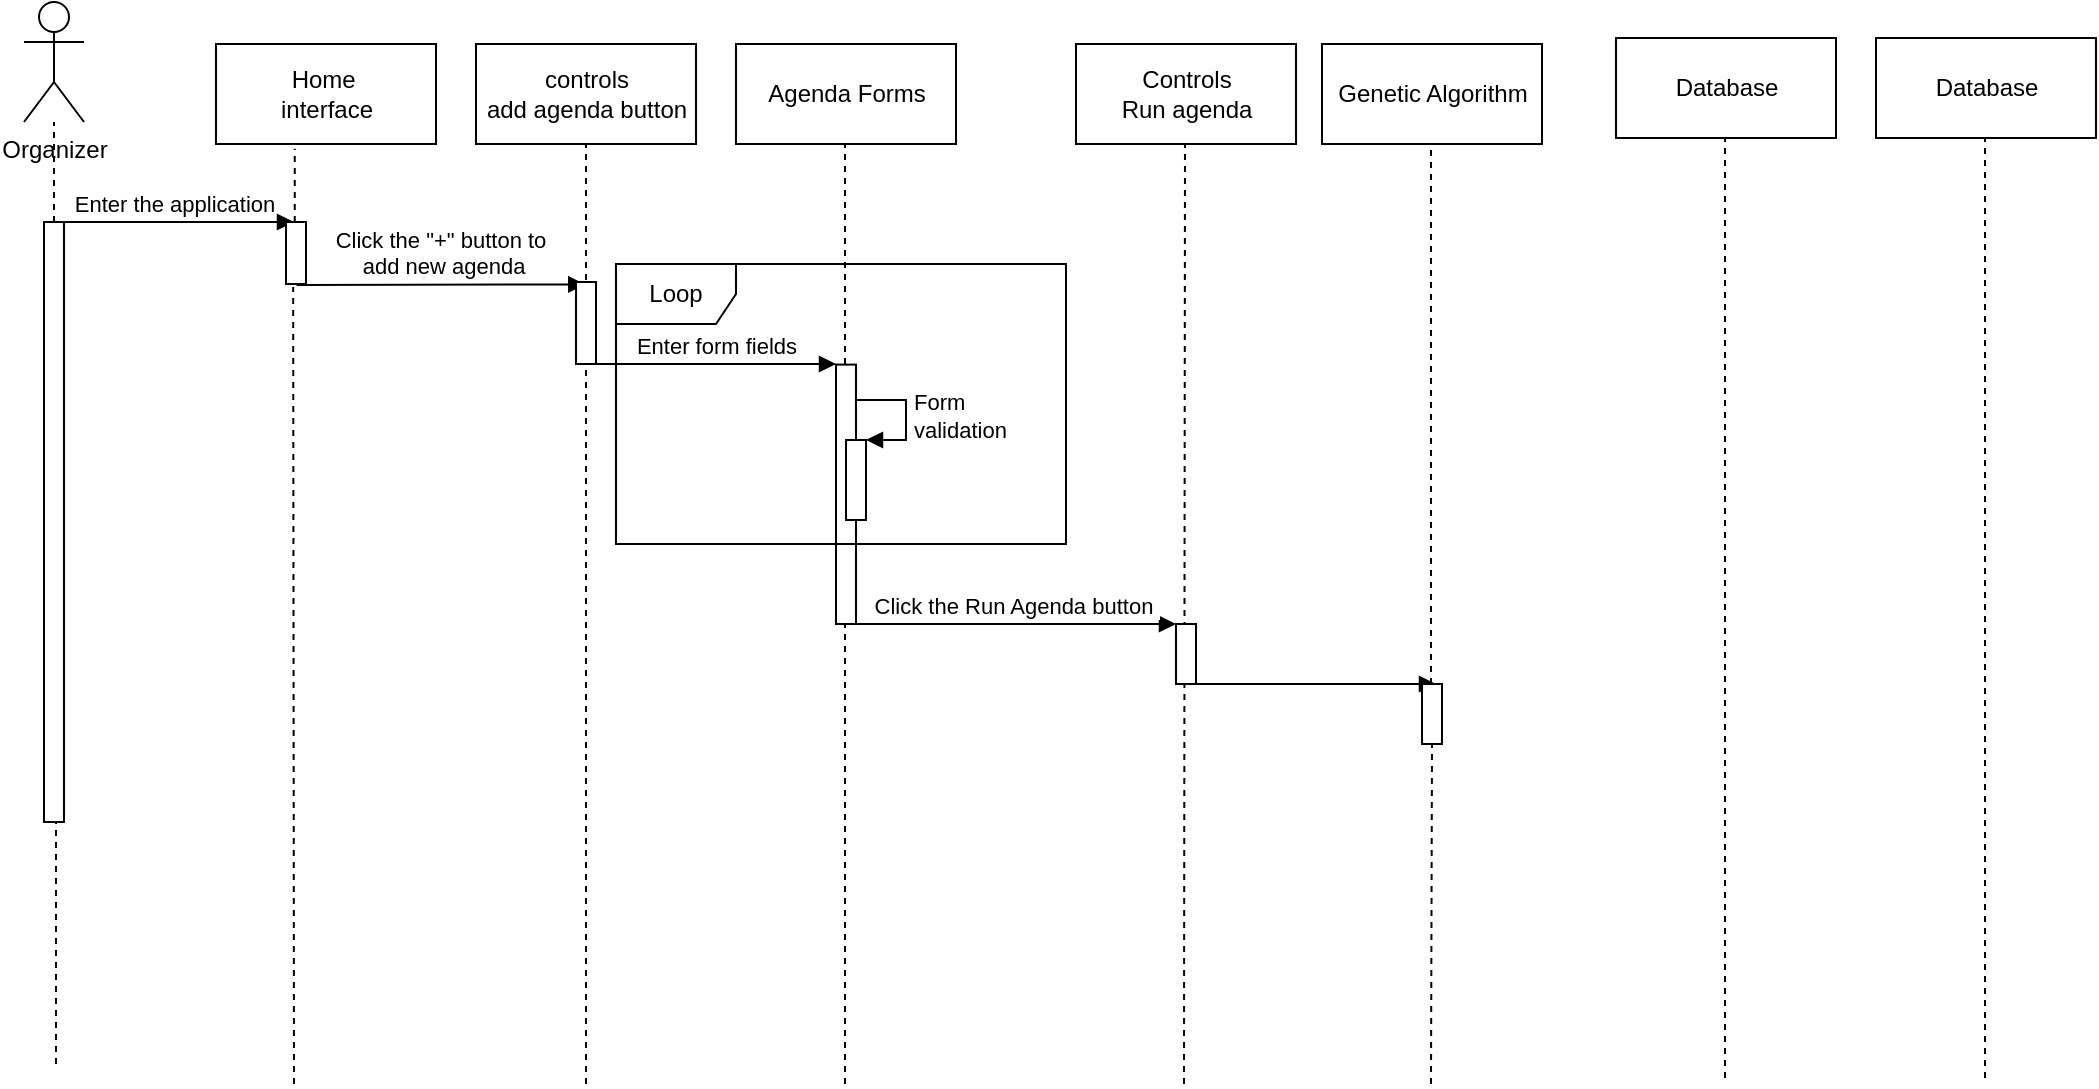 <mxfile version="13.9.9" type="device"><diagram id="fIl-kZw7CDAowUsV4ILI" name="Page-1"><mxGraphModel dx="782" dy="537" grid="1" gridSize="10" guides="1" tooltips="1" connect="1" arrows="1" fold="1" page="1" pageScale="1" pageWidth="850" pageHeight="1100" math="0" shadow="0"><root><mxCell id="0"/><mxCell id="1" parent="0"/><mxCell id="IAzbPzDjzKPY6IzWPlIw-1" value="Organizer" style="shape=umlActor;verticalLabelPosition=bottom;verticalAlign=top;html=1;" parent="1" vertex="1"><mxGeometry x="64" y="19" width="30" height="60" as="geometry"/></mxCell><mxCell id="IAzbPzDjzKPY6IzWPlIw-2" value="Home&amp;nbsp;&lt;br&gt;interface" style="html=1;" parent="1" vertex="1"><mxGeometry x="160" y="40" width="110" height="50" as="geometry"/></mxCell><mxCell id="IAzbPzDjzKPY6IzWPlIw-3" value="controls&lt;br&gt;add agenda button" style="html=1;" parent="1" vertex="1"><mxGeometry x="290" y="40" width="110" height="50" as="geometry"/></mxCell><mxCell id="IAzbPzDjzKPY6IzWPlIw-4" value="Agenda Forms" style="html=1;" parent="1" vertex="1"><mxGeometry x="420" y="40" width="110" height="50" as="geometry"/></mxCell><mxCell id="IAzbPzDjzKPY6IzWPlIw-5" value="Genetic Algorithm" style="html=1;" parent="1" vertex="1"><mxGeometry x="713" y="40" width="110" height="50" as="geometry"/></mxCell><mxCell id="IAzbPzDjzKPY6IzWPlIw-6" value="Database" style="html=1;" parent="1" vertex="1"><mxGeometry x="990" y="37" width="110" height="50" as="geometry"/></mxCell><mxCell id="IAzbPzDjzKPY6IzWPlIw-13" value="" style="endArrow=none;dashed=1;html=1;" parent="1" source="IAzbPzDjzKPY6IzWPlIw-20" target="IAzbPzDjzKPY6IzWPlIw-1" edge="1"><mxGeometry width="50" height="50" relative="1" as="geometry"><mxPoint x="80" y="550" as="sourcePoint"/><mxPoint x="470" y="280" as="targetPoint"/></mxGeometry></mxCell><mxCell id="IAzbPzDjzKPY6IzWPlIw-14" value="" style="endArrow=none;dashed=1;html=1;entryX=0.358;entryY=1.047;entryDx=0;entryDy=0;entryPerimeter=0;" parent="1" source="IAzbPzDjzKPY6IzWPlIw-26" target="IAzbPzDjzKPY6IzWPlIw-2" edge="1"><mxGeometry width="50" height="50" relative="1" as="geometry"><mxPoint x="199" y="560" as="sourcePoint"/><mxPoint x="270" y="300" as="targetPoint"/></mxGeometry></mxCell><mxCell id="IAzbPzDjzKPY6IzWPlIw-15" value="" style="endArrow=none;dashed=1;html=1;entryX=0.5;entryY=1;entryDx=0;entryDy=0;" parent="1" target="IAzbPzDjzKPY6IzWPlIw-3" edge="1"><mxGeometry width="50" height="50" relative="1" as="geometry"><mxPoint x="345" y="560" as="sourcePoint"/><mxPoint x="350" y="340" as="targetPoint"/></mxGeometry></mxCell><mxCell id="IAzbPzDjzKPY6IzWPlIw-16" value="" style="endArrow=none;dashed=1;html=1;entryX=0.5;entryY=1;entryDx=0;entryDy=0;" parent="1" edge="1"><mxGeometry width="50" height="50" relative="1" as="geometry"><mxPoint x="474.5" y="560" as="sourcePoint"/><mxPoint x="474.5" y="90" as="targetPoint"/></mxGeometry></mxCell><mxCell id="IAzbPzDjzKPY6IzWPlIw-17" value="" style="endArrow=none;dashed=1;html=1;entryX=0.5;entryY=1;entryDx=0;entryDy=0;" parent="1" source="IAzbPzDjzKPY6IzWPlIw-43" edge="1"><mxGeometry width="50" height="50" relative="1" as="geometry"><mxPoint x="767.5" y="560" as="sourcePoint"/><mxPoint x="767.5" y="90" as="targetPoint"/></mxGeometry></mxCell><mxCell id="IAzbPzDjzKPY6IzWPlIw-18" value="" style="endArrow=none;dashed=1;html=1;entryX=0.5;entryY=1;entryDx=0;entryDy=0;" parent="1" edge="1"><mxGeometry width="50" height="50" relative="1" as="geometry"><mxPoint x="1044.5" y="557" as="sourcePoint"/><mxPoint x="1044.5" y="87" as="targetPoint"/></mxGeometry></mxCell><mxCell id="IAzbPzDjzKPY6IzWPlIw-20" value="" style="html=1;points=[];perimeter=orthogonalPerimeter;" parent="1" vertex="1"><mxGeometry x="74" y="129" width="10" height="300" as="geometry"/></mxCell><mxCell id="IAzbPzDjzKPY6IzWPlIw-22" value="" style="endArrow=none;dashed=1;html=1;" parent="1" target="IAzbPzDjzKPY6IzWPlIw-20" edge="1"><mxGeometry width="50" height="50" relative="1" as="geometry"><mxPoint x="80" y="550" as="sourcePoint"/><mxPoint x="79.06" y="79" as="targetPoint"/></mxGeometry></mxCell><mxCell id="IAzbPzDjzKPY6IzWPlIw-23" value="Enter the application" style="html=1;verticalAlign=bottom;endArrow=block;" parent="1" edge="1"><mxGeometry width="80" relative="1" as="geometry"><mxPoint x="79" y="129" as="sourcePoint"/><mxPoint x="199" y="129" as="targetPoint"/></mxGeometry></mxCell><mxCell id="IAzbPzDjzKPY6IzWPlIw-26" value="" style="html=1;points=[];perimeter=orthogonalPerimeter;" parent="1" vertex="1"><mxGeometry x="195" y="129" width="10" height="31" as="geometry"/></mxCell><mxCell id="IAzbPzDjzKPY6IzWPlIw-27" value="" style="endArrow=none;dashed=1;html=1;entryX=0.358;entryY=1.047;entryDx=0;entryDy=0;entryPerimeter=0;" parent="1" target="IAzbPzDjzKPY6IzWPlIw-26" edge="1"><mxGeometry width="50" height="50" relative="1" as="geometry"><mxPoint x="199" y="560" as="sourcePoint"/><mxPoint x="199.38" y="92.35" as="targetPoint"/></mxGeometry></mxCell><mxCell id="IAzbPzDjzKPY6IzWPlIw-28" value="Click the &quot;+&quot; button to&lt;br&gt;&amp;nbsp;add new agenda" style="html=1;verticalAlign=bottom;endArrow=block;exitX=0.531;exitY=1.016;exitDx=0;exitDy=0;exitPerimeter=0;entryX=0.463;entryY=0.03;entryDx=0;entryDy=0;entryPerimeter=0;" parent="1" source="IAzbPzDjzKPY6IzWPlIw-26" target="IAzbPzDjzKPY6IzWPlIw-29" edge="1"><mxGeometry width="80" relative="1" as="geometry"><mxPoint x="200" y="150" as="sourcePoint"/><mxPoint x="344" y="150" as="targetPoint"/></mxGeometry></mxCell><mxCell id="IAzbPzDjzKPY6IzWPlIw-29" value="" style="html=1;points=[];perimeter=orthogonalPerimeter;" parent="1" vertex="1"><mxGeometry x="340" y="159" width="10" height="41" as="geometry"/></mxCell><mxCell id="IAzbPzDjzKPY6IzWPlIw-31" value="Enter form fields" style="html=1;verticalAlign=bottom;endArrow=block;exitX=0.967;exitY=0.069;exitDx=0;exitDy=0;exitPerimeter=0;" parent="1" edge="1"><mxGeometry width="80" relative="1" as="geometry"><mxPoint x="350.0" y="200.0" as="sourcePoint"/><mxPoint x="470" y="200" as="targetPoint"/></mxGeometry></mxCell><mxCell id="IAzbPzDjzKPY6IzWPlIw-32" value="" style="html=1;points=[];perimeter=orthogonalPerimeter;" parent="1" vertex="1"><mxGeometry x="470" y="200.3" width="10" height="129.7" as="geometry"/></mxCell><mxCell id="IAzbPzDjzKPY6IzWPlIw-33" value="" style="html=1;points=[];perimeter=orthogonalPerimeter;" parent="1" vertex="1"><mxGeometry x="475" y="238" width="10" height="40" as="geometry"/></mxCell><mxCell id="IAzbPzDjzKPY6IzWPlIw-34" value="Form&lt;br&gt;validation&amp;nbsp;" style="edgeStyle=orthogonalEdgeStyle;html=1;align=left;spacingLeft=2;endArrow=block;rounded=0;entryX=1;entryY=0;" parent="1" target="IAzbPzDjzKPY6IzWPlIw-33" edge="1"><mxGeometry relative="1" as="geometry"><mxPoint x="480" y="218" as="sourcePoint"/><Array as="points"><mxPoint x="505" y="218"/><mxPoint x="505" y="238"/></Array></mxGeometry></mxCell><mxCell id="IAzbPzDjzKPY6IzWPlIw-30" value="Loop" style="shape=umlFrame;whiteSpace=wrap;html=1;" parent="1" vertex="1"><mxGeometry x="360" y="150" width="225" height="140" as="geometry"/></mxCell><mxCell id="IAzbPzDjzKPY6IzWPlIw-36" value="Controls&lt;br&gt;Run agenda" style="html=1;" parent="1" vertex="1"><mxGeometry x="590" y="40" width="110" height="50" as="geometry"/></mxCell><mxCell id="IAzbPzDjzKPY6IzWPlIw-37" value="" style="endArrow=none;dashed=1;html=1;entryX=0.5;entryY=1;entryDx=0;entryDy=0;" parent="1" edge="1"><mxGeometry width="50" height="50" relative="1" as="geometry"><mxPoint x="644" y="560" as="sourcePoint"/><mxPoint x="644.5" y="90" as="targetPoint"/></mxGeometry></mxCell><mxCell id="IAzbPzDjzKPY6IzWPlIw-39" value="Click the Run Agenda button&amp;nbsp;" style="html=1;verticalAlign=bottom;endArrow=block;exitX=0.967;exitY=0.069;exitDx=0;exitDy=0;exitPerimeter=0;" parent="1" edge="1"><mxGeometry width="80" relative="1" as="geometry"><mxPoint x="480.0" y="330.0" as="sourcePoint"/><mxPoint x="640" y="330" as="targetPoint"/></mxGeometry></mxCell><mxCell id="IAzbPzDjzKPY6IzWPlIw-40" value="" style="html=1;points=[];perimeter=orthogonalPerimeter;" parent="1" vertex="1"><mxGeometry x="640" y="330" width="10" height="30" as="geometry"/></mxCell><mxCell id="IAzbPzDjzKPY6IzWPlIw-42" value="" style="html=1;verticalAlign=bottom;endArrow=block;exitX=0.967;exitY=0.069;exitDx=0;exitDy=0;exitPerimeter=0;" parent="1" edge="1"><mxGeometry width="80" relative="1" as="geometry"><mxPoint x="650" y="360" as="sourcePoint"/><mxPoint x="770" y="360" as="targetPoint"/></mxGeometry></mxCell><mxCell id="IAzbPzDjzKPY6IzWPlIw-43" value="" style="html=1;points=[];perimeter=orthogonalPerimeter;" parent="1" vertex="1"><mxGeometry x="763" y="360" width="10" height="30" as="geometry"/></mxCell><mxCell id="IAzbPzDjzKPY6IzWPlIw-44" value="" style="endArrow=none;dashed=1;html=1;entryX=0.5;entryY=1;entryDx=0;entryDy=0;" parent="1" target="IAzbPzDjzKPY6IzWPlIw-43" edge="1"><mxGeometry width="50" height="50" relative="1" as="geometry"><mxPoint x="767.5" y="560" as="sourcePoint"/><mxPoint x="767.5" y="90" as="targetPoint"/></mxGeometry></mxCell><mxCell id="IAzbPzDjzKPY6IzWPlIw-45" value="Database" style="html=1;" parent="1" vertex="1"><mxGeometry x="860" y="37" width="110" height="50" as="geometry"/></mxCell><mxCell id="IAzbPzDjzKPY6IzWPlIw-46" value="" style="endArrow=none;dashed=1;html=1;entryX=0.5;entryY=1;entryDx=0;entryDy=0;" parent="1" edge="1"><mxGeometry width="50" height="50" relative="1" as="geometry"><mxPoint x="914.5" y="557" as="sourcePoint"/><mxPoint x="914.5" y="87.0" as="targetPoint"/></mxGeometry></mxCell></root></mxGraphModel></diagram></mxfile>